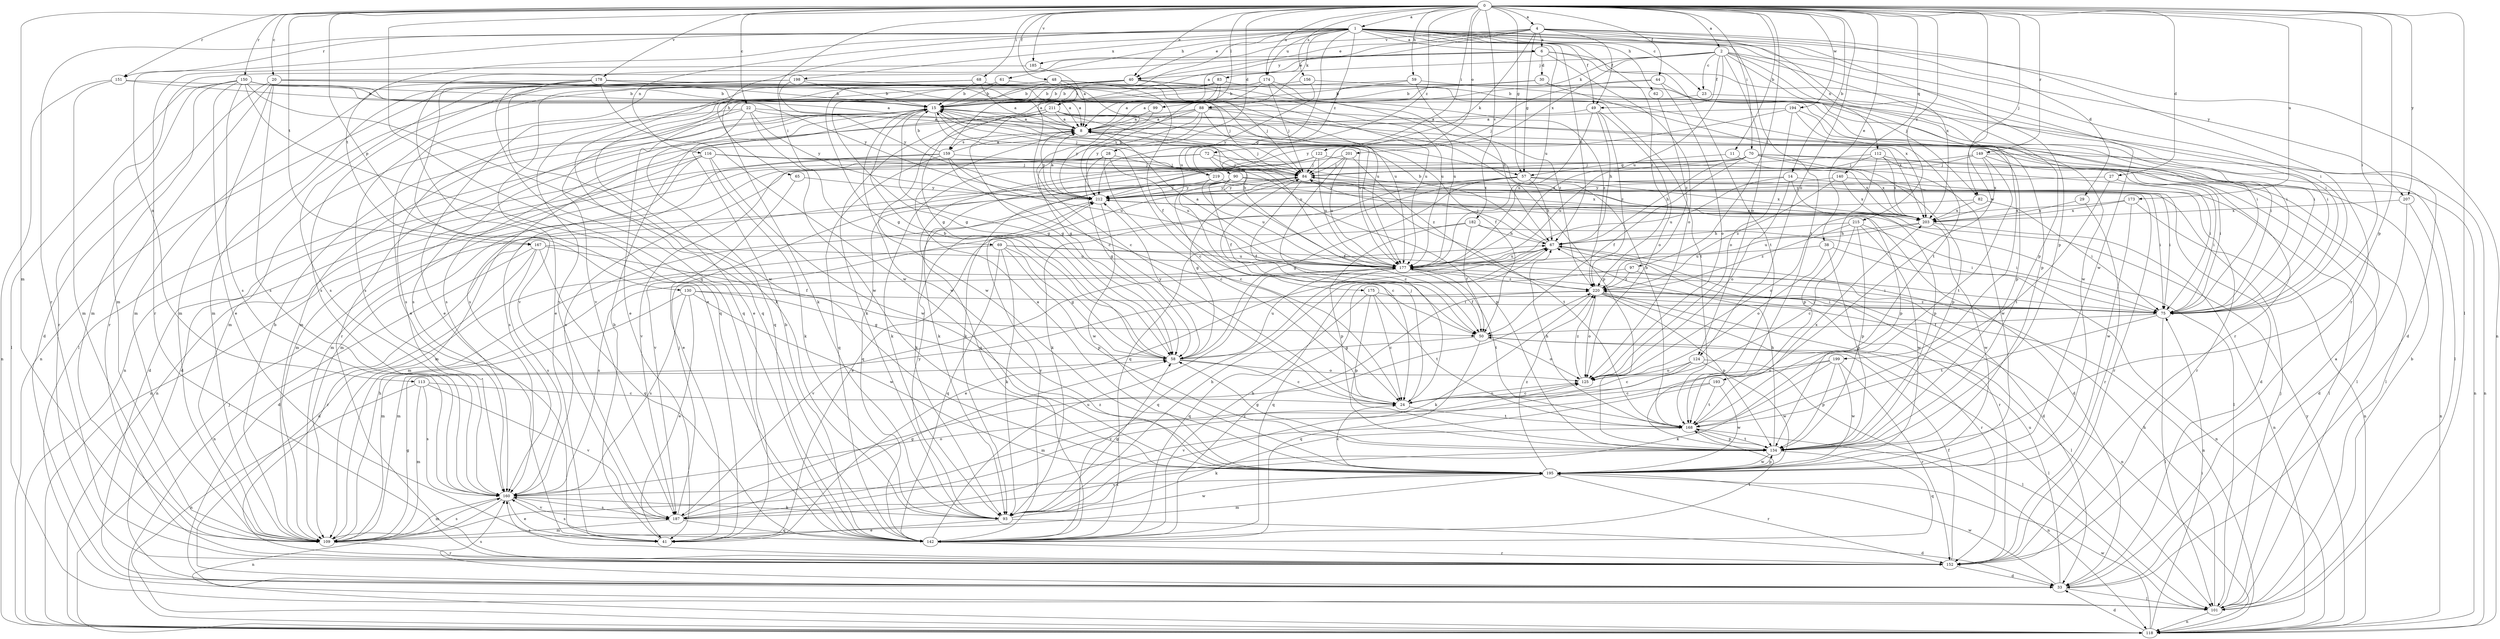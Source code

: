 strict digraph  {
0;
1;
2;
4;
6;
8;
11;
14;
15;
20;
22;
23;
24;
27;
28;
29;
30;
33;
38;
40;
41;
44;
48;
49;
50;
57;
58;
59;
61;
62;
65;
67;
68;
69;
70;
72;
75;
82;
83;
84;
88;
90;
93;
97;
99;
101;
109;
112;
113;
116;
118;
122;
124;
125;
130;
134;
140;
142;
149;
150;
151;
152;
156;
159;
160;
167;
168;
173;
174;
175;
177;
178;
182;
185;
187;
193;
194;
195;
198;
199;
201;
203;
207;
211;
212;
215;
219;
220;
0 -> 1  [label=a];
0 -> 2  [label=a];
0 -> 4  [label=a];
0 -> 11  [label=b];
0 -> 14  [label=b];
0 -> 20  [label=c];
0 -> 22  [label=c];
0 -> 27  [label=d];
0 -> 28  [label=d];
0 -> 38  [label=e];
0 -> 40  [label=e];
0 -> 44  [label=f];
0 -> 48  [label=f];
0 -> 57  [label=g];
0 -> 59  [label=h];
0 -> 68  [label=i];
0 -> 69  [label=i];
0 -> 70  [label=i];
0 -> 72  [label=i];
0 -> 75  [label=i];
0 -> 82  [label=j];
0 -> 97  [label=l];
0 -> 99  [label=l];
0 -> 101  [label=l];
0 -> 109  [label=m];
0 -> 122  [label=o];
0 -> 124  [label=o];
0 -> 130  [label=p];
0 -> 134  [label=p];
0 -> 140  [label=q];
0 -> 142  [label=q];
0 -> 149  [label=r];
0 -> 150  [label=r];
0 -> 151  [label=r];
0 -> 156  [label=s];
0 -> 167  [label=t];
0 -> 173  [label=u];
0 -> 174  [label=u];
0 -> 178  [label=v];
0 -> 182  [label=v];
0 -> 185  [label=v];
0 -> 193  [label=w];
0 -> 194  [label=w];
0 -> 207  [label=y];
0 -> 215  [label=z];
0 -> 219  [label=z];
1 -> 6  [label=a];
1 -> 23  [label=c];
1 -> 40  [label=e];
1 -> 49  [label=f];
1 -> 61  [label=h];
1 -> 62  [label=h];
1 -> 65  [label=h];
1 -> 67  [label=h];
1 -> 75  [label=i];
1 -> 88  [label=k];
1 -> 112  [label=n];
1 -> 113  [label=n];
1 -> 116  [label=n];
1 -> 118  [label=n];
1 -> 151  [label=r];
1 -> 152  [label=r];
1 -> 159  [label=s];
1 -> 167  [label=t];
1 -> 168  [label=t];
1 -> 174  [label=u];
1 -> 175  [label=u];
1 -> 177  [label=u];
1 -> 198  [label=x];
1 -> 207  [label=y];
1 -> 219  [label=z];
1 -> 220  [label=z];
2 -> 23  [label=c];
2 -> 49  [label=f];
2 -> 82  [label=j];
2 -> 83  [label=j];
2 -> 88  [label=k];
2 -> 124  [label=o];
2 -> 134  [label=p];
2 -> 177  [label=u];
2 -> 195  [label=w];
2 -> 199  [label=x];
2 -> 201  [label=x];
4 -> 6  [label=a];
4 -> 8  [label=a];
4 -> 29  [label=d];
4 -> 40  [label=e];
4 -> 49  [label=f];
4 -> 57  [label=g];
4 -> 90  [label=k];
4 -> 134  [label=p];
4 -> 152  [label=r];
4 -> 185  [label=v];
4 -> 203  [label=x];
4 -> 211  [label=y];
6 -> 30  [label=d];
6 -> 40  [label=e];
6 -> 41  [label=e];
6 -> 75  [label=i];
6 -> 109  [label=m];
6 -> 125  [label=o];
6 -> 168  [label=t];
8 -> 84  [label=j];
8 -> 159  [label=s];
8 -> 177  [label=u];
8 -> 212  [label=y];
11 -> 57  [label=g];
11 -> 203  [label=x];
14 -> 125  [label=o];
14 -> 134  [label=p];
14 -> 152  [label=r];
14 -> 177  [label=u];
14 -> 212  [label=y];
15 -> 8  [label=a];
15 -> 24  [label=c];
15 -> 57  [label=g];
15 -> 58  [label=g];
15 -> 84  [label=j];
15 -> 109  [label=m];
15 -> 152  [label=r];
15 -> 160  [label=s];
15 -> 195  [label=w];
20 -> 8  [label=a];
20 -> 15  [label=b];
20 -> 24  [label=c];
20 -> 33  [label=d];
20 -> 75  [label=i];
20 -> 109  [label=m];
20 -> 152  [label=r];
20 -> 160  [label=s];
22 -> 8  [label=a];
22 -> 109  [label=m];
22 -> 142  [label=q];
22 -> 160  [label=s];
22 -> 195  [label=w];
22 -> 203  [label=x];
22 -> 212  [label=y];
23 -> 8  [label=a];
23 -> 75  [label=i];
24 -> 84  [label=j];
24 -> 125  [label=o];
24 -> 168  [label=t];
27 -> 75  [label=i];
27 -> 168  [label=t];
27 -> 212  [label=y];
28 -> 24  [label=c];
28 -> 58  [label=g];
28 -> 84  [label=j];
28 -> 118  [label=n];
28 -> 177  [label=u];
28 -> 187  [label=v];
29 -> 152  [label=r];
29 -> 203  [label=x];
30 -> 15  [label=b];
30 -> 41  [label=e];
30 -> 75  [label=i];
30 -> 203  [label=x];
33 -> 8  [label=a];
33 -> 101  [label=l];
33 -> 160  [label=s];
33 -> 177  [label=u];
33 -> 195  [label=w];
38 -> 118  [label=n];
38 -> 125  [label=o];
38 -> 134  [label=p];
38 -> 177  [label=u];
40 -> 15  [label=b];
40 -> 58  [label=g];
40 -> 84  [label=j];
40 -> 93  [label=k];
40 -> 142  [label=q];
40 -> 160  [label=s];
40 -> 168  [label=t];
40 -> 220  [label=z];
41 -> 15  [label=b];
44 -> 15  [label=b];
44 -> 84  [label=j];
44 -> 125  [label=o];
44 -> 134  [label=p];
48 -> 8  [label=a];
48 -> 15  [label=b];
48 -> 24  [label=c];
48 -> 41  [label=e];
48 -> 50  [label=f];
48 -> 101  [label=l];
48 -> 177  [label=u];
49 -> 8  [label=a];
49 -> 67  [label=h];
49 -> 125  [label=o];
49 -> 177  [label=u];
49 -> 220  [label=z];
50 -> 58  [label=g];
50 -> 101  [label=l];
50 -> 125  [label=o];
50 -> 142  [label=q];
57 -> 33  [label=d];
57 -> 58  [label=g];
57 -> 67  [label=h];
57 -> 75  [label=i];
57 -> 93  [label=k];
57 -> 142  [label=q];
57 -> 203  [label=x];
57 -> 212  [label=y];
58 -> 15  [label=b];
58 -> 24  [label=c];
58 -> 125  [label=o];
58 -> 177  [label=u];
58 -> 212  [label=y];
59 -> 15  [label=b];
59 -> 67  [label=h];
59 -> 187  [label=v];
59 -> 195  [label=w];
61 -> 15  [label=b];
61 -> 41  [label=e];
61 -> 58  [label=g];
61 -> 75  [label=i];
62 -> 220  [label=z];
65 -> 187  [label=v];
65 -> 212  [label=y];
67 -> 15  [label=b];
67 -> 33  [label=d];
67 -> 41  [label=e];
67 -> 84  [label=j];
67 -> 152  [label=r];
67 -> 160  [label=s];
67 -> 177  [label=u];
68 -> 8  [label=a];
68 -> 15  [label=b];
68 -> 118  [label=n];
68 -> 160  [label=s];
68 -> 177  [label=u];
69 -> 33  [label=d];
69 -> 58  [label=g];
69 -> 75  [label=i];
69 -> 93  [label=k];
69 -> 134  [label=p];
69 -> 142  [label=q];
69 -> 177  [label=u];
70 -> 50  [label=f];
70 -> 67  [label=h];
70 -> 75  [label=i];
70 -> 84  [label=j];
70 -> 93  [label=k];
70 -> 118  [label=n];
70 -> 134  [label=p];
70 -> 177  [label=u];
70 -> 195  [label=w];
72 -> 50  [label=f];
72 -> 84  [label=j];
72 -> 109  [label=m];
72 -> 118  [label=n];
72 -> 203  [label=x];
75 -> 50  [label=f];
75 -> 101  [label=l];
75 -> 168  [label=t];
75 -> 220  [label=z];
82 -> 41  [label=e];
82 -> 75  [label=i];
82 -> 203  [label=x];
83 -> 8  [label=a];
83 -> 15  [label=b];
83 -> 41  [label=e];
83 -> 168  [label=t];
83 -> 187  [label=v];
83 -> 212  [label=y];
84 -> 15  [label=b];
84 -> 50  [label=f];
84 -> 58  [label=g];
84 -> 75  [label=i];
84 -> 168  [label=t];
84 -> 212  [label=y];
88 -> 8  [label=a];
88 -> 58  [label=g];
88 -> 118  [label=n];
88 -> 134  [label=p];
88 -> 152  [label=r];
88 -> 160  [label=s];
88 -> 177  [label=u];
88 -> 212  [label=y];
90 -> 24  [label=c];
90 -> 50  [label=f];
90 -> 109  [label=m];
90 -> 142  [label=q];
90 -> 152  [label=r];
90 -> 203  [label=x];
90 -> 212  [label=y];
93 -> 33  [label=d];
93 -> 41  [label=e];
93 -> 58  [label=g];
93 -> 67  [label=h];
93 -> 195  [label=w];
93 -> 212  [label=y];
97 -> 118  [label=n];
97 -> 142  [label=q];
97 -> 220  [label=z];
99 -> 8  [label=a];
99 -> 212  [label=y];
101 -> 15  [label=b];
101 -> 67  [label=h];
101 -> 84  [label=j];
101 -> 118  [label=n];
109 -> 15  [label=b];
109 -> 58  [label=g];
109 -> 67  [label=h];
109 -> 152  [label=r];
109 -> 160  [label=s];
112 -> 41  [label=e];
112 -> 75  [label=i];
112 -> 84  [label=j];
112 -> 101  [label=l];
112 -> 134  [label=p];
112 -> 203  [label=x];
113 -> 24  [label=c];
113 -> 109  [label=m];
113 -> 118  [label=n];
113 -> 160  [label=s];
113 -> 187  [label=v];
116 -> 33  [label=d];
116 -> 84  [label=j];
116 -> 93  [label=k];
116 -> 109  [label=m];
116 -> 134  [label=p];
116 -> 160  [label=s];
116 -> 195  [label=w];
116 -> 203  [label=x];
118 -> 33  [label=d];
118 -> 75  [label=i];
118 -> 84  [label=j];
118 -> 195  [label=w];
118 -> 212  [label=y];
122 -> 84  [label=j];
122 -> 93  [label=k];
122 -> 142  [label=q];
122 -> 177  [label=u];
122 -> 203  [label=x];
124 -> 24  [label=c];
124 -> 101  [label=l];
124 -> 125  [label=o];
124 -> 187  [label=v];
124 -> 195  [label=w];
125 -> 24  [label=c];
125 -> 220  [label=z];
130 -> 41  [label=e];
130 -> 58  [label=g];
130 -> 75  [label=i];
130 -> 109  [label=m];
130 -> 160  [label=s];
130 -> 195  [label=w];
134 -> 58  [label=g];
134 -> 67  [label=h];
134 -> 142  [label=q];
134 -> 168  [label=t];
134 -> 187  [label=v];
134 -> 195  [label=w];
140 -> 101  [label=l];
140 -> 203  [label=x];
140 -> 212  [label=y];
140 -> 220  [label=z];
142 -> 15  [label=b];
142 -> 67  [label=h];
142 -> 152  [label=r];
142 -> 160  [label=s];
142 -> 168  [label=t];
142 -> 177  [label=u];
142 -> 212  [label=y];
142 -> 220  [label=z];
149 -> 84  [label=j];
149 -> 93  [label=k];
149 -> 101  [label=l];
149 -> 118  [label=n];
149 -> 168  [label=t];
149 -> 203  [label=x];
150 -> 8  [label=a];
150 -> 15  [label=b];
150 -> 41  [label=e];
150 -> 101  [label=l];
150 -> 109  [label=m];
150 -> 142  [label=q];
150 -> 152  [label=r];
150 -> 160  [label=s];
150 -> 195  [label=w];
150 -> 212  [label=y];
151 -> 15  [label=b];
151 -> 109  [label=m];
151 -> 118  [label=n];
151 -> 177  [label=u];
152 -> 33  [label=d];
152 -> 50  [label=f];
152 -> 160  [label=s];
156 -> 15  [label=b];
156 -> 33  [label=d];
156 -> 212  [label=y];
159 -> 8  [label=a];
159 -> 15  [label=b];
159 -> 24  [label=c];
159 -> 33  [label=d];
159 -> 84  [label=j];
159 -> 109  [label=m];
159 -> 142  [label=q];
159 -> 177  [label=u];
160 -> 41  [label=e];
160 -> 93  [label=k];
160 -> 109  [label=m];
160 -> 118  [label=n];
160 -> 125  [label=o];
160 -> 187  [label=v];
167 -> 50  [label=f];
167 -> 118  [label=n];
167 -> 142  [label=q];
167 -> 152  [label=r];
167 -> 160  [label=s];
167 -> 177  [label=u];
168 -> 15  [label=b];
168 -> 67  [label=h];
168 -> 93  [label=k];
168 -> 118  [label=n];
168 -> 134  [label=p];
168 -> 203  [label=x];
173 -> 118  [label=n];
173 -> 125  [label=o];
173 -> 195  [label=w];
173 -> 203  [label=x];
174 -> 15  [label=b];
174 -> 41  [label=e];
174 -> 58  [label=g];
174 -> 84  [label=j];
174 -> 177  [label=u];
174 -> 220  [label=z];
175 -> 24  [label=c];
175 -> 75  [label=i];
175 -> 134  [label=p];
175 -> 142  [label=q];
175 -> 168  [label=t];
177 -> 8  [label=a];
177 -> 15  [label=b];
177 -> 50  [label=f];
177 -> 75  [label=i];
177 -> 142  [label=q];
177 -> 168  [label=t];
177 -> 187  [label=v];
177 -> 220  [label=z];
178 -> 15  [label=b];
178 -> 84  [label=j];
178 -> 93  [label=k];
178 -> 109  [label=m];
178 -> 142  [label=q];
178 -> 177  [label=u];
178 -> 187  [label=v];
178 -> 195  [label=w];
182 -> 33  [label=d];
182 -> 50  [label=f];
182 -> 67  [label=h];
182 -> 75  [label=i];
182 -> 134  [label=p];
185 -> 8  [label=a];
185 -> 152  [label=r];
187 -> 58  [label=g];
187 -> 84  [label=j];
187 -> 109  [label=m];
187 -> 142  [label=q];
187 -> 160  [label=s];
187 -> 220  [label=z];
193 -> 24  [label=c];
193 -> 168  [label=t];
193 -> 187  [label=v];
193 -> 195  [label=w];
194 -> 8  [label=a];
194 -> 75  [label=i];
194 -> 125  [label=o];
194 -> 134  [label=p];
194 -> 212  [label=y];
195 -> 8  [label=a];
195 -> 24  [label=c];
195 -> 109  [label=m];
195 -> 134  [label=p];
195 -> 152  [label=r];
195 -> 160  [label=s];
195 -> 220  [label=z];
198 -> 8  [label=a];
198 -> 15  [label=b];
198 -> 109  [label=m];
198 -> 160  [label=s];
198 -> 212  [label=y];
199 -> 93  [label=k];
199 -> 109  [label=m];
199 -> 125  [label=o];
199 -> 134  [label=p];
199 -> 152  [label=r];
199 -> 195  [label=w];
201 -> 24  [label=c];
201 -> 84  [label=j];
201 -> 160  [label=s];
201 -> 177  [label=u];
201 -> 220  [label=z];
203 -> 67  [label=h];
203 -> 118  [label=n];
203 -> 177  [label=u];
203 -> 195  [label=w];
207 -> 33  [label=d];
207 -> 118  [label=n];
207 -> 203  [label=x];
211 -> 8  [label=a];
211 -> 50  [label=f];
211 -> 58  [label=g];
211 -> 93  [label=k];
211 -> 101  [label=l];
211 -> 160  [label=s];
211 -> 177  [label=u];
211 -> 195  [label=w];
212 -> 8  [label=a];
212 -> 33  [label=d];
212 -> 101  [label=l];
212 -> 109  [label=m];
212 -> 195  [label=w];
212 -> 203  [label=x];
215 -> 24  [label=c];
215 -> 67  [label=h];
215 -> 75  [label=i];
215 -> 134  [label=p];
215 -> 195  [label=w];
215 -> 220  [label=z];
219 -> 93  [label=k];
219 -> 134  [label=p];
219 -> 177  [label=u];
219 -> 212  [label=y];
220 -> 75  [label=i];
220 -> 93  [label=k];
220 -> 101  [label=l];
220 -> 109  [label=m];
220 -> 118  [label=n];
220 -> 125  [label=o];
220 -> 134  [label=p];
220 -> 152  [label=r];
}
